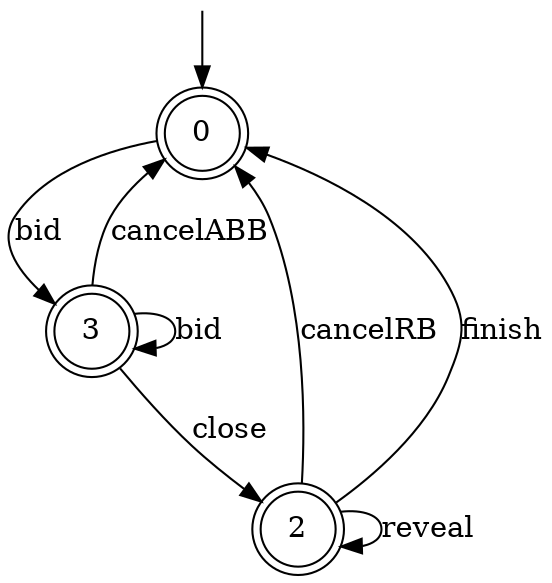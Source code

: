 digraph g {

	s0 [shape="doublecircle" label="0"];
	s2 [shape="doublecircle" label="2"];
	s3 [shape="doublecircle" label="3"];
	s0 -> s3 [label="bid"];
	s2 -> s2 [label="reveal"];
	s2 -> s0 [label="cancelRB"];
	s2 -> s0 [label="finish"];
	s3 -> s2 [label="close"];
	s3 -> s0 [label="cancelABB"];
	s3 -> s3 [label="bid"];

__start0 [label="" shape="none" width="0" height="0"];
__start0 -> s0;

}
